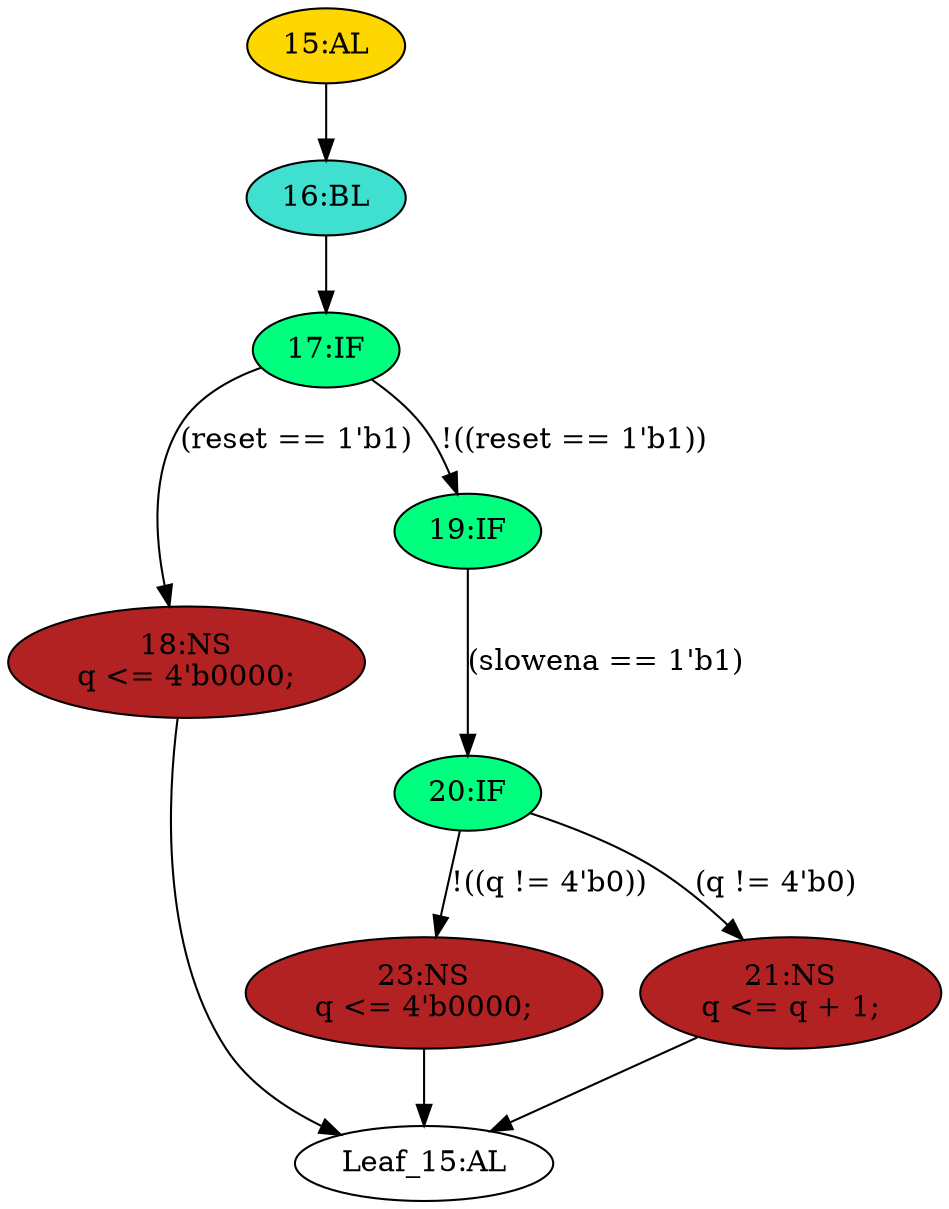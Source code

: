 strict digraph "" {
	node [label="\N"];
	"17:IF"	[ast="<pyverilog.vparser.ast.IfStatement object at 0x7f8b09be75d0>",
		fillcolor=springgreen,
		label="17:IF",
		statements="[]",
		style=filled,
		typ=IfStatement];
	"18:NS"	[ast="<pyverilog.vparser.ast.NonblockingSubstitution object at 0x7f8b09be7bd0>",
		fillcolor=firebrick,
		label="18:NS
q <= 4'b0000;",
		statements="[<pyverilog.vparser.ast.NonblockingSubstitution object at 0x7f8b09be7bd0>]",
		style=filled,
		typ=NonblockingSubstitution];
	"17:IF" -> "18:NS"	[cond="['reset']",
		label="(reset == 1'b1)",
		lineno=17];
	"19:IF"	[ast="<pyverilog.vparser.ast.IfStatement object at 0x7f8b09be7650>",
		fillcolor=springgreen,
		label="19:IF",
		statements="[]",
		style=filled,
		typ=IfStatement];
	"17:IF" -> "19:IF"	[cond="['reset']",
		label="!((reset == 1'b1))",
		lineno=17];
	"23:NS"	[ast="<pyverilog.vparser.ast.NonblockingSubstitution object at 0x7f8b09be7710>",
		fillcolor=firebrick,
		label="23:NS
q <= 4'b0000;",
		statements="[<pyverilog.vparser.ast.NonblockingSubstitution object at 0x7f8b09be7710>]",
		style=filled,
		typ=NonblockingSubstitution];
	"Leaf_15:AL"	[def_var="['q']",
		label="Leaf_15:AL"];
	"23:NS" -> "Leaf_15:AL"	[cond="[]",
		lineno=None];
	"18:NS" -> "Leaf_15:AL"	[cond="[]",
		lineno=None];
	"20:IF"	[ast="<pyverilog.vparser.ast.IfStatement object at 0x7f8b09be76d0>",
		fillcolor=springgreen,
		label="20:IF",
		statements="[]",
		style=filled,
		typ=IfStatement];
	"19:IF" -> "20:IF"	[cond="['slowena']",
		label="(slowena == 1'b1)",
		lineno=19];
	"15:AL"	[ast="<pyverilog.vparser.ast.Always object at 0x7f8b09be73d0>",
		clk_sens=True,
		fillcolor=gold,
		label="15:AL",
		sens="['clk']",
		statements="[]",
		style=filled,
		typ=Always,
		use_var="['q', 'reset', 'slowena']"];
	"16:BL"	[ast="<pyverilog.vparser.ast.Block object at 0x7f8b09be7590>",
		fillcolor=turquoise,
		label="16:BL",
		statements="[]",
		style=filled,
		typ=Block];
	"15:AL" -> "16:BL"	[cond="[]",
		lineno=None];
	"20:IF" -> "23:NS"	[cond="['q']",
		label="!((q != 4'b0))",
		lineno=20];
	"21:NS"	[ast="<pyverilog.vparser.ast.NonblockingSubstitution object at 0x7f8b09be7890>",
		fillcolor=firebrick,
		label="21:NS
q <= q + 1;",
		statements="[<pyverilog.vparser.ast.NonblockingSubstitution object at 0x7f8b09be7890>]",
		style=filled,
		typ=NonblockingSubstitution];
	"20:IF" -> "21:NS"	[cond="['q']",
		label="(q != 4'b0)",
		lineno=20];
	"16:BL" -> "17:IF"	[cond="[]",
		lineno=None];
	"21:NS" -> "Leaf_15:AL"	[cond="[]",
		lineno=None];
}
